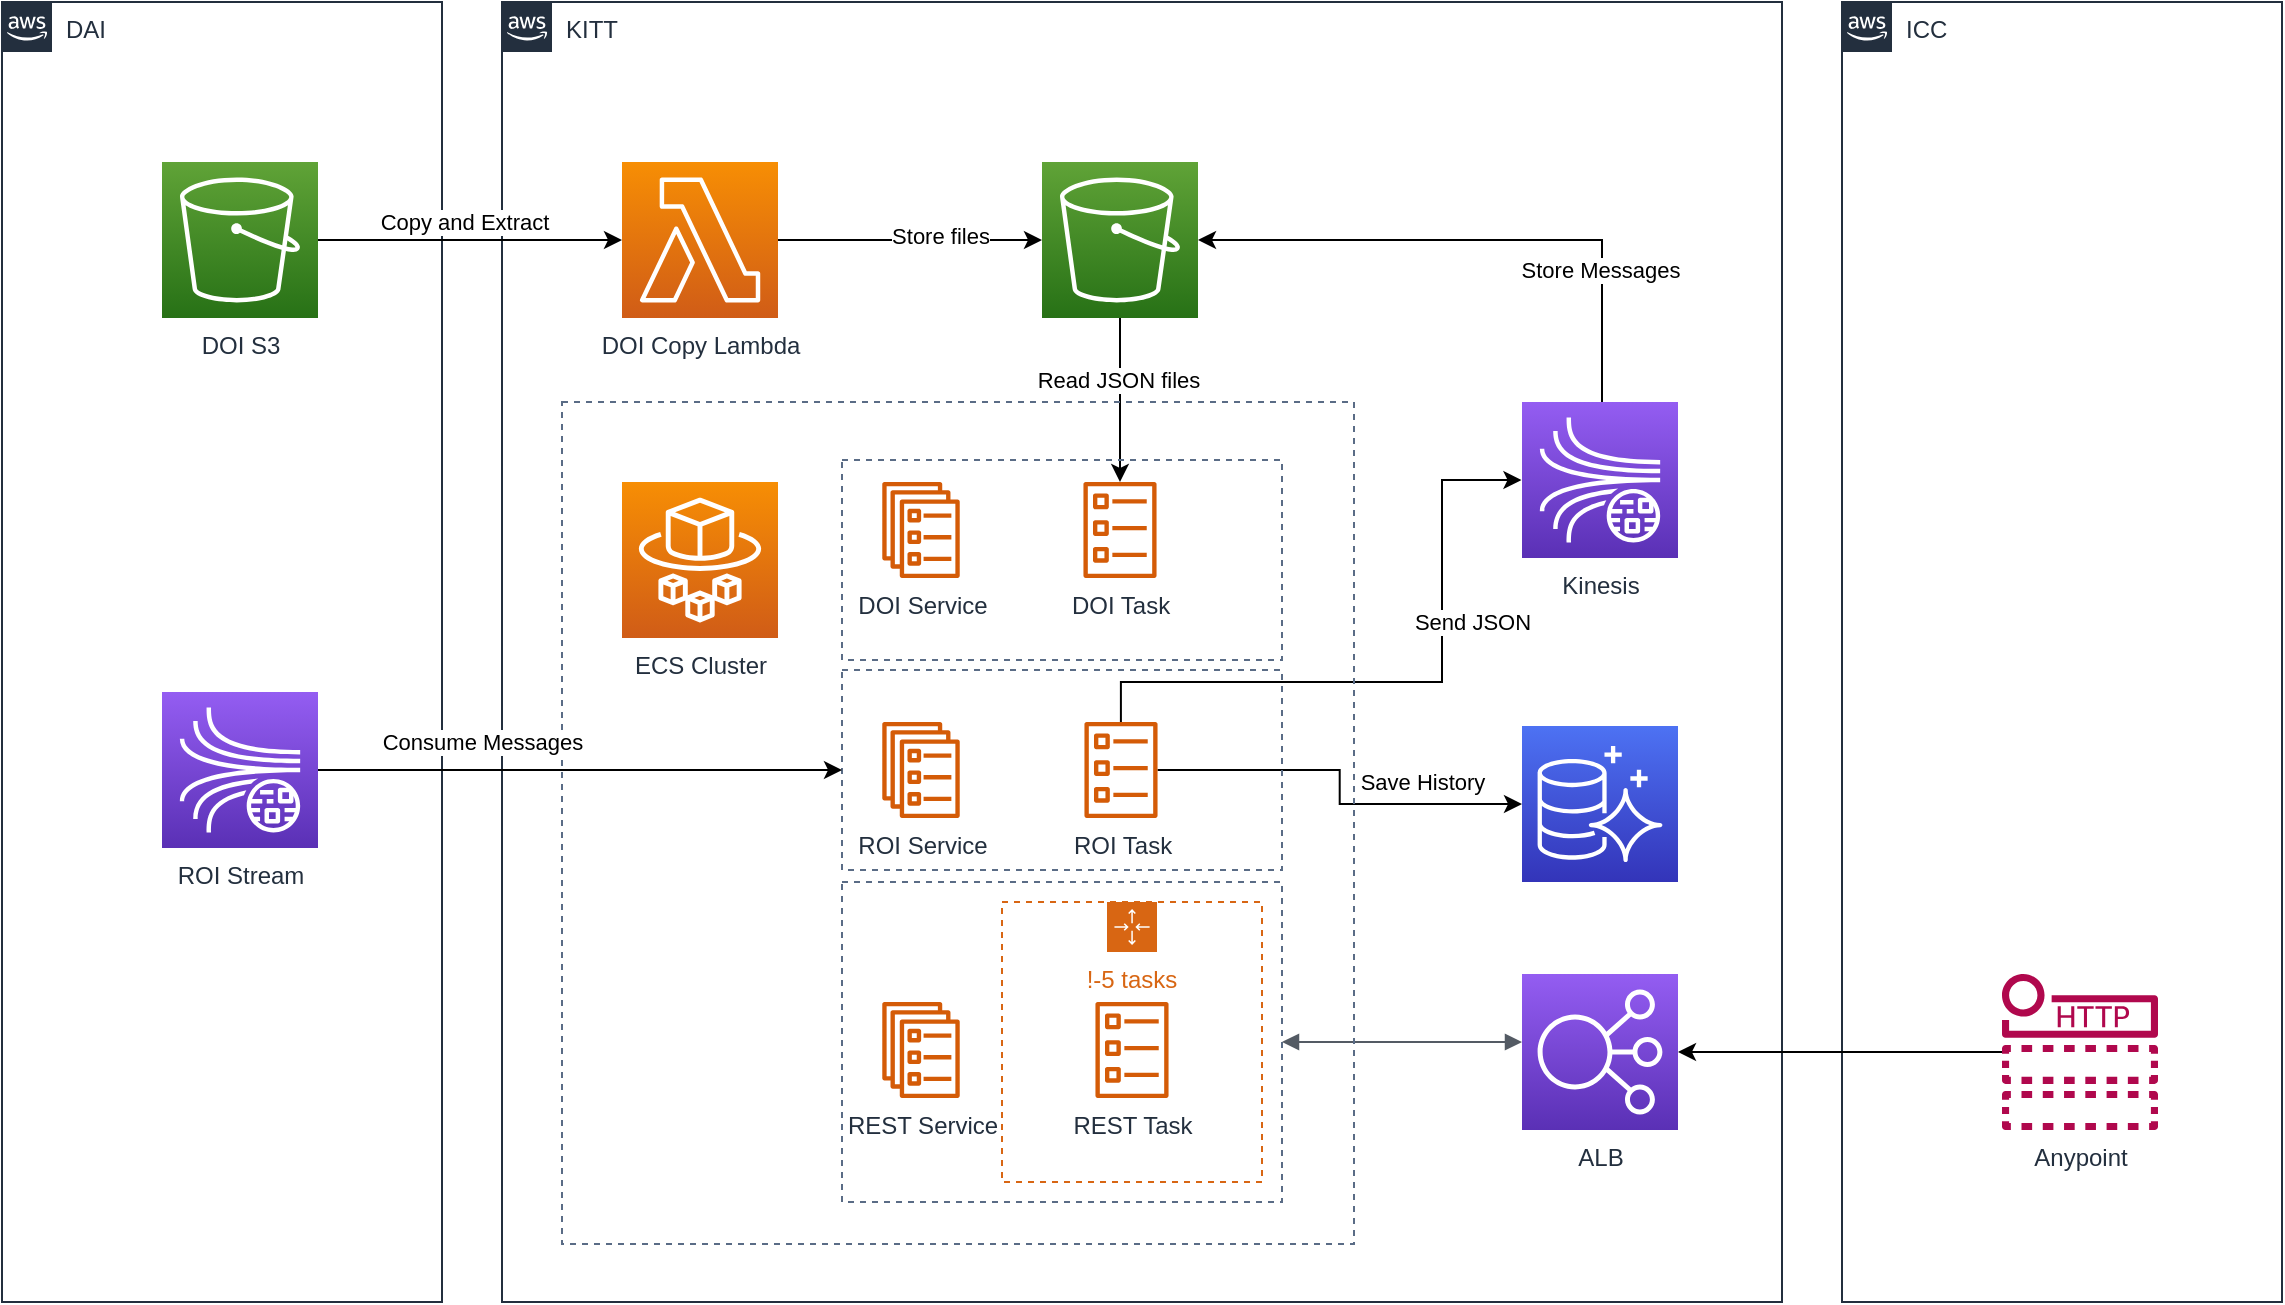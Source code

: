 <mxfile version="17.1.3" type="github">
  <diagram id="Ht1M8jgEwFfnCIfOTk4-" name="Page-1">
    <mxGraphModel dx="2182" dy="1538" grid="1" gridSize="10" guides="1" tooltips="1" connect="1" arrows="1" fold="1" page="1" pageScale="1" pageWidth="1169" pageHeight="827" math="0" shadow="0">
      <root>
        <mxCell id="0" />
        <mxCell id="1" parent="0" />
        <mxCell id="UEzPUAAOIrF-is8g5C7q-74" value="DAI" style="points=[[0,0],[0.25,0],[0.5,0],[0.75,0],[1,0],[1,0.25],[1,0.5],[1,0.75],[1,1],[0.75,1],[0.5,1],[0.25,1],[0,1],[0,0.75],[0,0.5],[0,0.25]];outlineConnect=0;gradientColor=none;html=1;whiteSpace=wrap;fontSize=12;fontStyle=0;shape=mxgraph.aws4.group;grIcon=mxgraph.aws4.group_aws_cloud_alt;strokeColor=#232F3E;fillColor=none;verticalAlign=top;align=left;spacingLeft=30;fontColor=#232F3E;dashed=0;labelBackgroundColor=#ffffff;container=1;pointerEvents=0;collapsible=0;recursiveResize=0;" parent="1" vertex="1">
          <mxGeometry x="40" y="80" width="220" height="650" as="geometry" />
        </mxCell>
        <mxCell id="RvYsPrgFDpj5hAQnLX-L-2" value="DOI S3" style="sketch=0;points=[[0,0,0],[0.25,0,0],[0.5,0,0],[0.75,0,0],[1,0,0],[0,1,0],[0.25,1,0],[0.5,1,0],[0.75,1,0],[1,1,0],[0,0.25,0],[0,0.5,0],[0,0.75,0],[1,0.25,0],[1,0.5,0],[1,0.75,0]];outlineConnect=0;fontColor=#232F3E;gradientColor=#60A337;gradientDirection=north;fillColor=#277116;strokeColor=#ffffff;dashed=0;verticalLabelPosition=bottom;verticalAlign=top;align=center;html=1;fontSize=12;fontStyle=0;aspect=fixed;shape=mxgraph.aws4.resourceIcon;resIcon=mxgraph.aws4.s3;" parent="UEzPUAAOIrF-is8g5C7q-74" vertex="1">
          <mxGeometry x="80" y="80" width="78" height="78" as="geometry" />
        </mxCell>
        <mxCell id="RvYsPrgFDpj5hAQnLX-L-47" value="ROI Stream" style="sketch=0;points=[[0,0,0],[0.25,0,0],[0.5,0,0],[0.75,0,0],[1,0,0],[0,1,0],[0.25,1,0],[0.5,1,0],[0.75,1,0],[1,1,0],[0,0.25,0],[0,0.5,0],[0,0.75,0],[1,0.25,0],[1,0.5,0],[1,0.75,0]];outlineConnect=0;fontColor=#232F3E;gradientColor=#945DF2;gradientDirection=north;fillColor=#5A30B5;strokeColor=#ffffff;dashed=0;verticalLabelPosition=bottom;verticalAlign=top;align=center;html=1;fontSize=12;fontStyle=0;aspect=fixed;shape=mxgraph.aws4.resourceIcon;resIcon=mxgraph.aws4.kinesis_data_streams;" parent="UEzPUAAOIrF-is8g5C7q-74" vertex="1">
          <mxGeometry x="80" y="345" width="78" height="78" as="geometry" />
        </mxCell>
        <mxCell id="UEzPUAAOIrF-is8g5C7q-75" value="KITT" style="points=[[0,0],[0.25,0],[0.5,0],[0.75,0],[1,0],[1,0.25],[1,0.5],[1,0.75],[1,1],[0.75,1],[0.5,1],[0.25,1],[0,1],[0,0.75],[0,0.5],[0,0.25]];outlineConnect=0;gradientColor=none;html=1;whiteSpace=wrap;fontSize=12;fontStyle=0;shape=mxgraph.aws4.group;grIcon=mxgraph.aws4.group_aws_cloud_alt;strokeColor=#232F3E;fillColor=none;verticalAlign=top;align=left;spacingLeft=30;fontColor=#232F3E;dashed=0;labelBackgroundColor=#ffffff;container=1;pointerEvents=0;collapsible=0;recursiveResize=0;" parent="1" vertex="1">
          <mxGeometry x="290" y="80" width="640" height="650" as="geometry" />
        </mxCell>
        <mxCell id="RvYsPrgFDpj5hAQnLX-L-11" style="edgeStyle=orthogonalEdgeStyle;rounded=0;orthogonalLoop=1;jettySize=auto;html=1;exitX=1;exitY=0.5;exitDx=0;exitDy=0;exitPerimeter=0;entryX=0;entryY=0.5;entryDx=0;entryDy=0;entryPerimeter=0;" parent="UEzPUAAOIrF-is8g5C7q-75" source="RvYsPrgFDpj5hAQnLX-L-5" target="RvYsPrgFDpj5hAQnLX-L-10" edge="1">
          <mxGeometry relative="1" as="geometry" />
        </mxCell>
        <mxCell id="RvYsPrgFDpj5hAQnLX-L-12" value="Store files" style="edgeLabel;html=1;align=center;verticalAlign=middle;resizable=0;points=[];" parent="RvYsPrgFDpj5hAQnLX-L-11" vertex="1" connectable="0">
          <mxGeometry x="0.227" y="2" relative="1" as="geometry">
            <mxPoint as="offset" />
          </mxGeometry>
        </mxCell>
        <mxCell id="RvYsPrgFDpj5hAQnLX-L-5" value="DOI Copy Lambda" style="sketch=0;points=[[0,0,0],[0.25,0,0],[0.5,0,0],[0.75,0,0],[1,0,0],[0,1,0],[0.25,1,0],[0.5,1,0],[0.75,1,0],[1,1,0],[0,0.25,0],[0,0.5,0],[0,0.75,0],[1,0.25,0],[1,0.5,0],[1,0.75,0]];outlineConnect=0;fontColor=#232F3E;gradientColor=#F78E04;gradientDirection=north;fillColor=#D05C17;strokeColor=#ffffff;dashed=0;verticalLabelPosition=bottom;verticalAlign=top;align=center;html=1;fontSize=12;fontStyle=0;aspect=fixed;shape=mxgraph.aws4.resourceIcon;resIcon=mxgraph.aws4.lambda;" parent="UEzPUAAOIrF-is8g5C7q-75" vertex="1">
          <mxGeometry x="60" y="80" width="78" height="78" as="geometry" />
        </mxCell>
        <mxCell id="RvYsPrgFDpj5hAQnLX-L-10" value="" style="sketch=0;points=[[0,0,0],[0.25,0,0],[0.5,0,0],[0.75,0,0],[1,0,0],[0,1,0],[0.25,1,0],[0.5,1,0],[0.75,1,0],[1,1,0],[0,0.25,0],[0,0.5,0],[0,0.75,0],[1,0.25,0],[1,0.5,0],[1,0.75,0]];outlineConnect=0;fontColor=#232F3E;gradientColor=#60A337;gradientDirection=north;fillColor=#277116;strokeColor=#ffffff;dashed=0;verticalLabelPosition=bottom;verticalAlign=top;align=center;html=1;fontSize=12;fontStyle=0;aspect=fixed;shape=mxgraph.aws4.resourceIcon;resIcon=mxgraph.aws4.s3;" parent="UEzPUAAOIrF-is8g5C7q-75" vertex="1">
          <mxGeometry x="270" y="80" width="78" height="78" as="geometry" />
        </mxCell>
        <mxCell id="RvYsPrgFDpj5hAQnLX-L-13" value="ECS Cluster" style="sketch=0;points=[[0,0,0],[0.25,0,0],[0.5,0,0],[0.75,0,0],[1,0,0],[0,1,0],[0.25,1,0],[0.5,1,0],[0.75,1,0],[1,1,0],[0,0.25,0],[0,0.5,0],[0,0.75,0],[1,0.25,0],[1,0.5,0],[1,0.75,0]];outlineConnect=0;fontColor=#232F3E;gradientColor=#F78E04;gradientDirection=north;fillColor=#D05C17;strokeColor=#ffffff;dashed=0;verticalLabelPosition=bottom;verticalAlign=top;align=center;html=1;fontSize=12;fontStyle=0;aspect=fixed;shape=mxgraph.aws4.resourceIcon;resIcon=mxgraph.aws4.fargate;" parent="UEzPUAAOIrF-is8g5C7q-75" vertex="1">
          <mxGeometry x="60" y="240" width="78" height="78" as="geometry" />
        </mxCell>
        <mxCell id="RvYsPrgFDpj5hAQnLX-L-17" value="DOI Service" style="sketch=0;outlineConnect=0;fontColor=#232F3E;gradientColor=none;fillColor=#D45B07;strokeColor=none;dashed=0;verticalLabelPosition=bottom;verticalAlign=top;align=center;html=1;fontSize=12;fontStyle=0;aspect=fixed;pointerEvents=1;shape=mxgraph.aws4.ecs_service;" parent="UEzPUAAOIrF-is8g5C7q-75" vertex="1">
          <mxGeometry x="190" y="240" width="39" height="48" as="geometry" />
        </mxCell>
        <mxCell id="RvYsPrgFDpj5hAQnLX-L-18" value="&lt;div&gt;DOI Task&lt;/div&gt;" style="sketch=0;outlineConnect=0;fontColor=#232F3E;gradientColor=none;fillColor=#D45B07;strokeColor=none;dashed=0;verticalLabelPosition=bottom;verticalAlign=top;align=center;html=1;fontSize=12;fontStyle=0;aspect=fixed;pointerEvents=1;shape=mxgraph.aws4.ecs_task;" parent="UEzPUAAOIrF-is8g5C7q-75" vertex="1">
          <mxGeometry x="290.5" y="240" width="37" height="48" as="geometry" />
        </mxCell>
        <mxCell id="RvYsPrgFDpj5hAQnLX-L-27" value="&lt;div&gt;ROI Service&lt;/div&gt;&lt;div&gt;&lt;br&gt;&lt;/div&gt;" style="sketch=0;outlineConnect=0;fontColor=#232F3E;gradientColor=none;fillColor=#D45B07;strokeColor=none;dashed=0;verticalLabelPosition=bottom;verticalAlign=top;align=center;html=1;fontSize=12;fontStyle=0;aspect=fixed;pointerEvents=1;shape=mxgraph.aws4.ecs_service;" parent="UEzPUAAOIrF-is8g5C7q-75" vertex="1">
          <mxGeometry x="190" y="360" width="39" height="48" as="geometry" />
        </mxCell>
        <mxCell id="36A81LfQrQOHqFkf6weP-2" value="" style="edgeStyle=orthogonalEdgeStyle;rounded=0;jumpStyle=none;orthogonalLoop=1;jettySize=auto;html=1;strokeColor=default;" edge="1" parent="UEzPUAAOIrF-is8g5C7q-75" source="RvYsPrgFDpj5hAQnLX-L-28" target="36A81LfQrQOHqFkf6weP-1">
          <mxGeometry relative="1" as="geometry">
            <mxPoint x="408" y="384" as="targetPoint" />
          </mxGeometry>
        </mxCell>
        <mxCell id="36A81LfQrQOHqFkf6weP-3" value="Save History" style="edgeLabel;html=1;align=center;verticalAlign=middle;resizable=0;points=[];" vertex="1" connectable="0" parent="36A81LfQrQOHqFkf6weP-2">
          <mxGeometry x="0.277" relative="1" as="geometry">
            <mxPoint x="22" y="-11" as="offset" />
          </mxGeometry>
        </mxCell>
        <mxCell id="RvYsPrgFDpj5hAQnLX-L-28" value="ROI Task" style="sketch=0;outlineConnect=0;fontColor=#232F3E;gradientColor=none;fillColor=#D45B07;strokeColor=none;dashed=0;verticalLabelPosition=bottom;verticalAlign=top;align=center;html=1;fontSize=12;fontStyle=0;aspect=fixed;pointerEvents=1;shape=mxgraph.aws4.ecs_task;" parent="UEzPUAAOIrF-is8g5C7q-75" vertex="1">
          <mxGeometry x="291" y="360" width="37" height="48" as="geometry" />
        </mxCell>
        <mxCell id="RvYsPrgFDpj5hAQnLX-L-29" value="!-5 tasks" style="points=[[0,0],[0.25,0],[0.5,0],[0.75,0],[1,0],[1,0.25],[1,0.5],[1,0.75],[1,1],[0.75,1],[0.5,1],[0.25,1],[0,1],[0,0.75],[0,0.5],[0,0.25]];outlineConnect=0;gradientColor=none;html=1;whiteSpace=wrap;fontSize=12;fontStyle=0;container=1;pointerEvents=0;collapsible=0;recursiveResize=0;shape=mxgraph.aws4.groupCenter;grIcon=mxgraph.aws4.group_auto_scaling_group;grStroke=1;strokeColor=#D86613;fillColor=none;verticalAlign=top;align=center;fontColor=#D86613;dashed=1;spacingTop=25;" parent="UEzPUAAOIrF-is8g5C7q-75" vertex="1">
          <mxGeometry x="250" y="450" width="130" height="140" as="geometry" />
        </mxCell>
        <mxCell id="RvYsPrgFDpj5hAQnLX-L-31" value="REST Task" style="sketch=0;outlineConnect=0;fontColor=#232F3E;gradientColor=none;fillColor=#D45B07;strokeColor=none;dashed=0;verticalLabelPosition=bottom;verticalAlign=top;align=center;html=1;fontSize=12;fontStyle=0;aspect=fixed;pointerEvents=1;shape=mxgraph.aws4.ecs_task;" parent="RvYsPrgFDpj5hAQnLX-L-29" vertex="1">
          <mxGeometry x="46.5" y="50" width="37" height="48" as="geometry" />
        </mxCell>
        <mxCell id="RvYsPrgFDpj5hAQnLX-L-35" value="" style="fillColor=none;strokeColor=#5A6C86;dashed=1;verticalAlign=top;fontStyle=0;fontColor=#5A6C86;" parent="RvYsPrgFDpj5hAQnLX-L-29" vertex="1">
          <mxGeometry x="-80" y="-10" width="220" height="160" as="geometry" />
        </mxCell>
        <mxCell id="RvYsPrgFDpj5hAQnLX-L-30" value="REST Service" style="sketch=0;outlineConnect=0;fontColor=#232F3E;gradientColor=none;fillColor=#D45B07;strokeColor=none;dashed=0;verticalLabelPosition=bottom;verticalAlign=top;align=center;html=1;fontSize=12;fontStyle=0;aspect=fixed;pointerEvents=1;shape=mxgraph.aws4.ecs_service;" parent="RvYsPrgFDpj5hAQnLX-L-29" vertex="1">
          <mxGeometry x="-60" y="50" width="39" height="48" as="geometry" />
        </mxCell>
        <mxCell id="RvYsPrgFDpj5hAQnLX-L-25" value="" style="rounded=0;orthogonalLoop=1;jettySize=auto;html=1;exitX=0.5;exitY=1;exitDx=0;exitDy=0;exitPerimeter=0;" parent="UEzPUAAOIrF-is8g5C7q-75" source="RvYsPrgFDpj5hAQnLX-L-10" target="RvYsPrgFDpj5hAQnLX-L-18" edge="1">
          <mxGeometry relative="1" as="geometry">
            <mxPoint x="309" y="242" as="sourcePoint" />
            <mxPoint x="309" y="160" as="targetPoint" />
          </mxGeometry>
        </mxCell>
        <mxCell id="RvYsPrgFDpj5hAQnLX-L-26" value="Read JSON files" style="edgeLabel;html=1;align=center;verticalAlign=middle;resizable=0;points=[];" parent="RvYsPrgFDpj5hAQnLX-L-25" vertex="1" connectable="0">
          <mxGeometry x="-0.244" y="-1" relative="1" as="geometry">
            <mxPoint as="offset" />
          </mxGeometry>
        </mxCell>
        <mxCell id="RvYsPrgFDpj5hAQnLX-L-33" value="" style="fillColor=none;strokeColor=#5A6C86;dashed=1;verticalAlign=top;fontStyle=0;fontColor=#5A6C86;" parent="UEzPUAAOIrF-is8g5C7q-75" vertex="1">
          <mxGeometry x="170" y="229" width="220" height="100" as="geometry" />
        </mxCell>
        <mxCell id="RvYsPrgFDpj5hAQnLX-L-50" value="" style="edgeStyle=orthogonalEdgeStyle;rounded=0;jumpStyle=none;orthogonalLoop=1;jettySize=auto;html=1;strokeColor=default;entryX=1;entryY=0.5;entryDx=0;entryDy=0;entryPerimeter=0;" parent="UEzPUAAOIrF-is8g5C7q-75" source="RvYsPrgFDpj5hAQnLX-L-49" target="RvYsPrgFDpj5hAQnLX-L-10" edge="1">
          <mxGeometry relative="1" as="geometry">
            <mxPoint x="469" y="265" as="targetPoint" />
            <Array as="points">
              <mxPoint x="550" y="119" />
            </Array>
          </mxGeometry>
        </mxCell>
        <mxCell id="RvYsPrgFDpj5hAQnLX-L-51" value="Store Messages" style="edgeLabel;html=1;align=center;verticalAlign=middle;resizable=0;points=[];" parent="RvYsPrgFDpj5hAQnLX-L-50" vertex="1" connectable="0">
          <mxGeometry x="-0.534" y="1" relative="1" as="geometry">
            <mxPoint as="offset" />
          </mxGeometry>
        </mxCell>
        <mxCell id="RvYsPrgFDpj5hAQnLX-L-49" value="Kinesis" style="sketch=0;points=[[0,0,0],[0.25,0,0],[0.5,0,0],[0.75,0,0],[1,0,0],[0,1,0],[0.25,1,0],[0.5,1,0],[0.75,1,0],[1,1,0],[0,0.25,0],[0,0.5,0],[0,0.75,0],[1,0.25,0],[1,0.5,0],[1,0.75,0]];outlineConnect=0;fontColor=#232F3E;gradientColor=#945DF2;gradientDirection=north;fillColor=#5A30B5;strokeColor=#ffffff;dashed=0;verticalLabelPosition=bottom;verticalAlign=top;align=center;html=1;fontSize=12;fontStyle=0;aspect=fixed;shape=mxgraph.aws4.resourceIcon;resIcon=mxgraph.aws4.kinesis_data_streams;" parent="UEzPUAAOIrF-is8g5C7q-75" vertex="1">
          <mxGeometry x="510" y="200" width="78" height="78" as="geometry" />
        </mxCell>
        <mxCell id="RvYsPrgFDpj5hAQnLX-L-53" value="ALB" style="sketch=0;points=[[0,0,0],[0.25,0,0],[0.5,0,0],[0.75,0,0],[1,0,0],[0,1,0],[0.25,1,0],[0.5,1,0],[0.75,1,0],[1,1,0],[0,0.25,0],[0,0.5,0],[0,0.75,0],[1,0.25,0],[1,0.5,0],[1,0.75,0]];outlineConnect=0;fontColor=#232F3E;gradientColor=#945DF2;gradientDirection=north;fillColor=#5A30B5;strokeColor=#ffffff;dashed=0;verticalLabelPosition=bottom;verticalAlign=top;align=center;html=1;fontSize=12;fontStyle=0;aspect=fixed;shape=mxgraph.aws4.resourceIcon;resIcon=mxgraph.aws4.elastic_load_balancing;" parent="UEzPUAAOIrF-is8g5C7q-75" vertex="1">
          <mxGeometry x="510" y="486" width="78" height="78" as="geometry" />
        </mxCell>
        <mxCell id="RvYsPrgFDpj5hAQnLX-L-48" value="" style="edgeStyle=orthogonalEdgeStyle;rounded=0;jumpStyle=none;orthogonalLoop=1;jettySize=auto;html=1;strokeColor=default;" parent="UEzPUAAOIrF-is8g5C7q-75" source="RvYsPrgFDpj5hAQnLX-L-28" edge="1">
          <mxGeometry relative="1" as="geometry">
            <mxPoint x="509.73" y="239" as="targetPoint" />
            <mxPoint x="327.503" y="384" as="sourcePoint" />
            <Array as="points">
              <mxPoint x="310" y="340" />
              <mxPoint x="470" y="340" />
              <mxPoint x="470" y="239" />
            </Array>
          </mxGeometry>
        </mxCell>
        <mxCell id="RvYsPrgFDpj5hAQnLX-L-52" value="Send JSON" style="edgeLabel;html=1;align=center;verticalAlign=middle;resizable=0;points=[];" parent="RvYsPrgFDpj5hAQnLX-L-48" vertex="1" connectable="0">
          <mxGeometry x="-0.24" y="-1" relative="1" as="geometry">
            <mxPoint x="73" y="-31" as="offset" />
          </mxGeometry>
        </mxCell>
        <mxCell id="36A81LfQrQOHqFkf6weP-1" value="" style="sketch=0;points=[[0,0,0],[0.25,0,0],[0.5,0,0],[0.75,0,0],[1,0,0],[0,1,0],[0.25,1,0],[0.5,1,0],[0.75,1,0],[1,1,0],[0,0.25,0],[0,0.5,0],[0,0.75,0],[1,0.25,0],[1,0.5,0],[1,0.75,0]];outlineConnect=0;fontColor=#232F3E;gradientColor=#4D72F3;gradientDirection=north;fillColor=#3334B9;strokeColor=#ffffff;dashed=0;verticalLabelPosition=bottom;verticalAlign=top;align=center;html=1;fontSize=12;fontStyle=0;aspect=fixed;shape=mxgraph.aws4.resourceIcon;resIcon=mxgraph.aws4.aurora;" vertex="1" parent="UEzPUAAOIrF-is8g5C7q-75">
          <mxGeometry x="510" y="362" width="78" height="78" as="geometry" />
        </mxCell>
        <mxCell id="RvYsPrgFDpj5hAQnLX-L-34" value="" style="fillColor=none;strokeColor=#5A6C86;dashed=1;verticalAlign=top;fontStyle=0;fontColor=#5A6C86;" parent="UEzPUAAOIrF-is8g5C7q-75" vertex="1">
          <mxGeometry x="170" y="334" width="220" height="100" as="geometry" />
        </mxCell>
        <mxCell id="36A81LfQrQOHqFkf6weP-4" value="" style="edgeStyle=orthogonalEdgeStyle;html=1;endArrow=block;elbow=vertical;startArrow=block;startFill=1;endFill=1;strokeColor=#545B64;rounded=0;jumpStyle=none;" edge="1" parent="UEzPUAAOIrF-is8g5C7q-75" source="RvYsPrgFDpj5hAQnLX-L-35">
          <mxGeometry width="100" relative="1" as="geometry">
            <mxPoint x="410" y="520" as="sourcePoint" />
            <mxPoint x="510" y="520" as="targetPoint" />
          </mxGeometry>
        </mxCell>
        <mxCell id="RvYsPrgFDpj5hAQnLX-L-36" value="" style="fillColor=none;strokeColor=#5A6C86;dashed=1;verticalAlign=top;fontStyle=0;fontColor=#5A6C86;" parent="UEzPUAAOIrF-is8g5C7q-75" vertex="1">
          <mxGeometry x="30" y="200" width="396" height="421" as="geometry" />
        </mxCell>
        <mxCell id="RvYsPrgFDpj5hAQnLX-L-39" value="" style="rounded=0;orthogonalLoop=1;jettySize=auto;html=1;orthogonal=0;bendable=1;edgeStyle=orthogonalEdgeStyle;jumpStyle=gap;entryX=0;entryY=0.5;entryDx=0;entryDy=0;" parent="1" source="RvYsPrgFDpj5hAQnLX-L-47" target="RvYsPrgFDpj5hAQnLX-L-34" edge="1">
          <mxGeometry relative="1" as="geometry" />
        </mxCell>
        <mxCell id="RvYsPrgFDpj5hAQnLX-L-40" value="Consume Messages" style="edgeLabel;html=1;align=center;verticalAlign=middle;resizable=0;points=[];" parent="RvYsPrgFDpj5hAQnLX-L-39" vertex="1" connectable="0">
          <mxGeometry x="0.199" y="-2" relative="1" as="geometry">
            <mxPoint x="-75" y="-16" as="offset" />
          </mxGeometry>
        </mxCell>
        <mxCell id="RvYsPrgFDpj5hAQnLX-L-7" style="rounded=0;orthogonalLoop=1;jettySize=auto;html=1;exitX=1;exitY=0.5;exitDx=0;exitDy=0;exitPerimeter=0;strokeColor=default;jumpStyle=none;entryX=0;entryY=0.5;entryDx=0;entryDy=0;entryPerimeter=0;" parent="1" source="RvYsPrgFDpj5hAQnLX-L-2" target="RvYsPrgFDpj5hAQnLX-L-5" edge="1">
          <mxGeometry relative="1" as="geometry" />
        </mxCell>
        <mxCell id="RvYsPrgFDpj5hAQnLX-L-8" value="&lt;div&gt;Copy and Extract&lt;/div&gt;" style="edgeLabel;html=1;align=center;verticalAlign=middle;resizable=0;points=[];" parent="RvYsPrgFDpj5hAQnLX-L-7" vertex="1" connectable="0">
          <mxGeometry x="-0.116" y="-2" relative="1" as="geometry">
            <mxPoint x="6" y="-11" as="offset" />
          </mxGeometry>
        </mxCell>
        <mxCell id="36A81LfQrQOHqFkf6weP-5" value="ICC" style="points=[[0,0],[0.25,0],[0.5,0],[0.75,0],[1,0],[1,0.25],[1,0.5],[1,0.75],[1,1],[0.75,1],[0.5,1],[0.25,1],[0,1],[0,0.75],[0,0.5],[0,0.25]];outlineConnect=0;gradientColor=none;html=1;whiteSpace=wrap;fontSize=12;fontStyle=0;shape=mxgraph.aws4.group;grIcon=mxgraph.aws4.group_aws_cloud_alt;strokeColor=#232F3E;fillColor=none;verticalAlign=top;align=left;spacingLeft=30;fontColor=#232F3E;dashed=0;labelBackgroundColor=#ffffff;container=1;pointerEvents=0;collapsible=0;recursiveResize=0;" vertex="1" parent="1">
          <mxGeometry x="960" y="80" width="220" height="650" as="geometry" />
        </mxCell>
        <mxCell id="36A81LfQrQOHqFkf6weP-8" value="Anypoint" style="sketch=0;outlineConnect=0;fontColor=#232F3E;gradientColor=none;fillColor=#B0084D;strokeColor=none;dashed=0;verticalLabelPosition=bottom;verticalAlign=top;align=center;html=1;fontSize=12;fontStyle=0;aspect=fixed;pointerEvents=1;shape=mxgraph.aws4.http_notification;" vertex="1" parent="36A81LfQrQOHqFkf6weP-5">
          <mxGeometry x="80" y="486" width="78" height="78" as="geometry" />
        </mxCell>
        <mxCell id="36A81LfQrQOHqFkf6weP-9" value="" style="rounded=0;jumpStyle=none;orthogonalLoop=1;jettySize=auto;html=1;strokeColor=default;edgeStyle=orthogonalEdgeStyle;" edge="1" parent="1" source="36A81LfQrQOHqFkf6weP-8" target="RvYsPrgFDpj5hAQnLX-L-53">
          <mxGeometry relative="1" as="geometry" />
        </mxCell>
      </root>
    </mxGraphModel>
  </diagram>
</mxfile>

